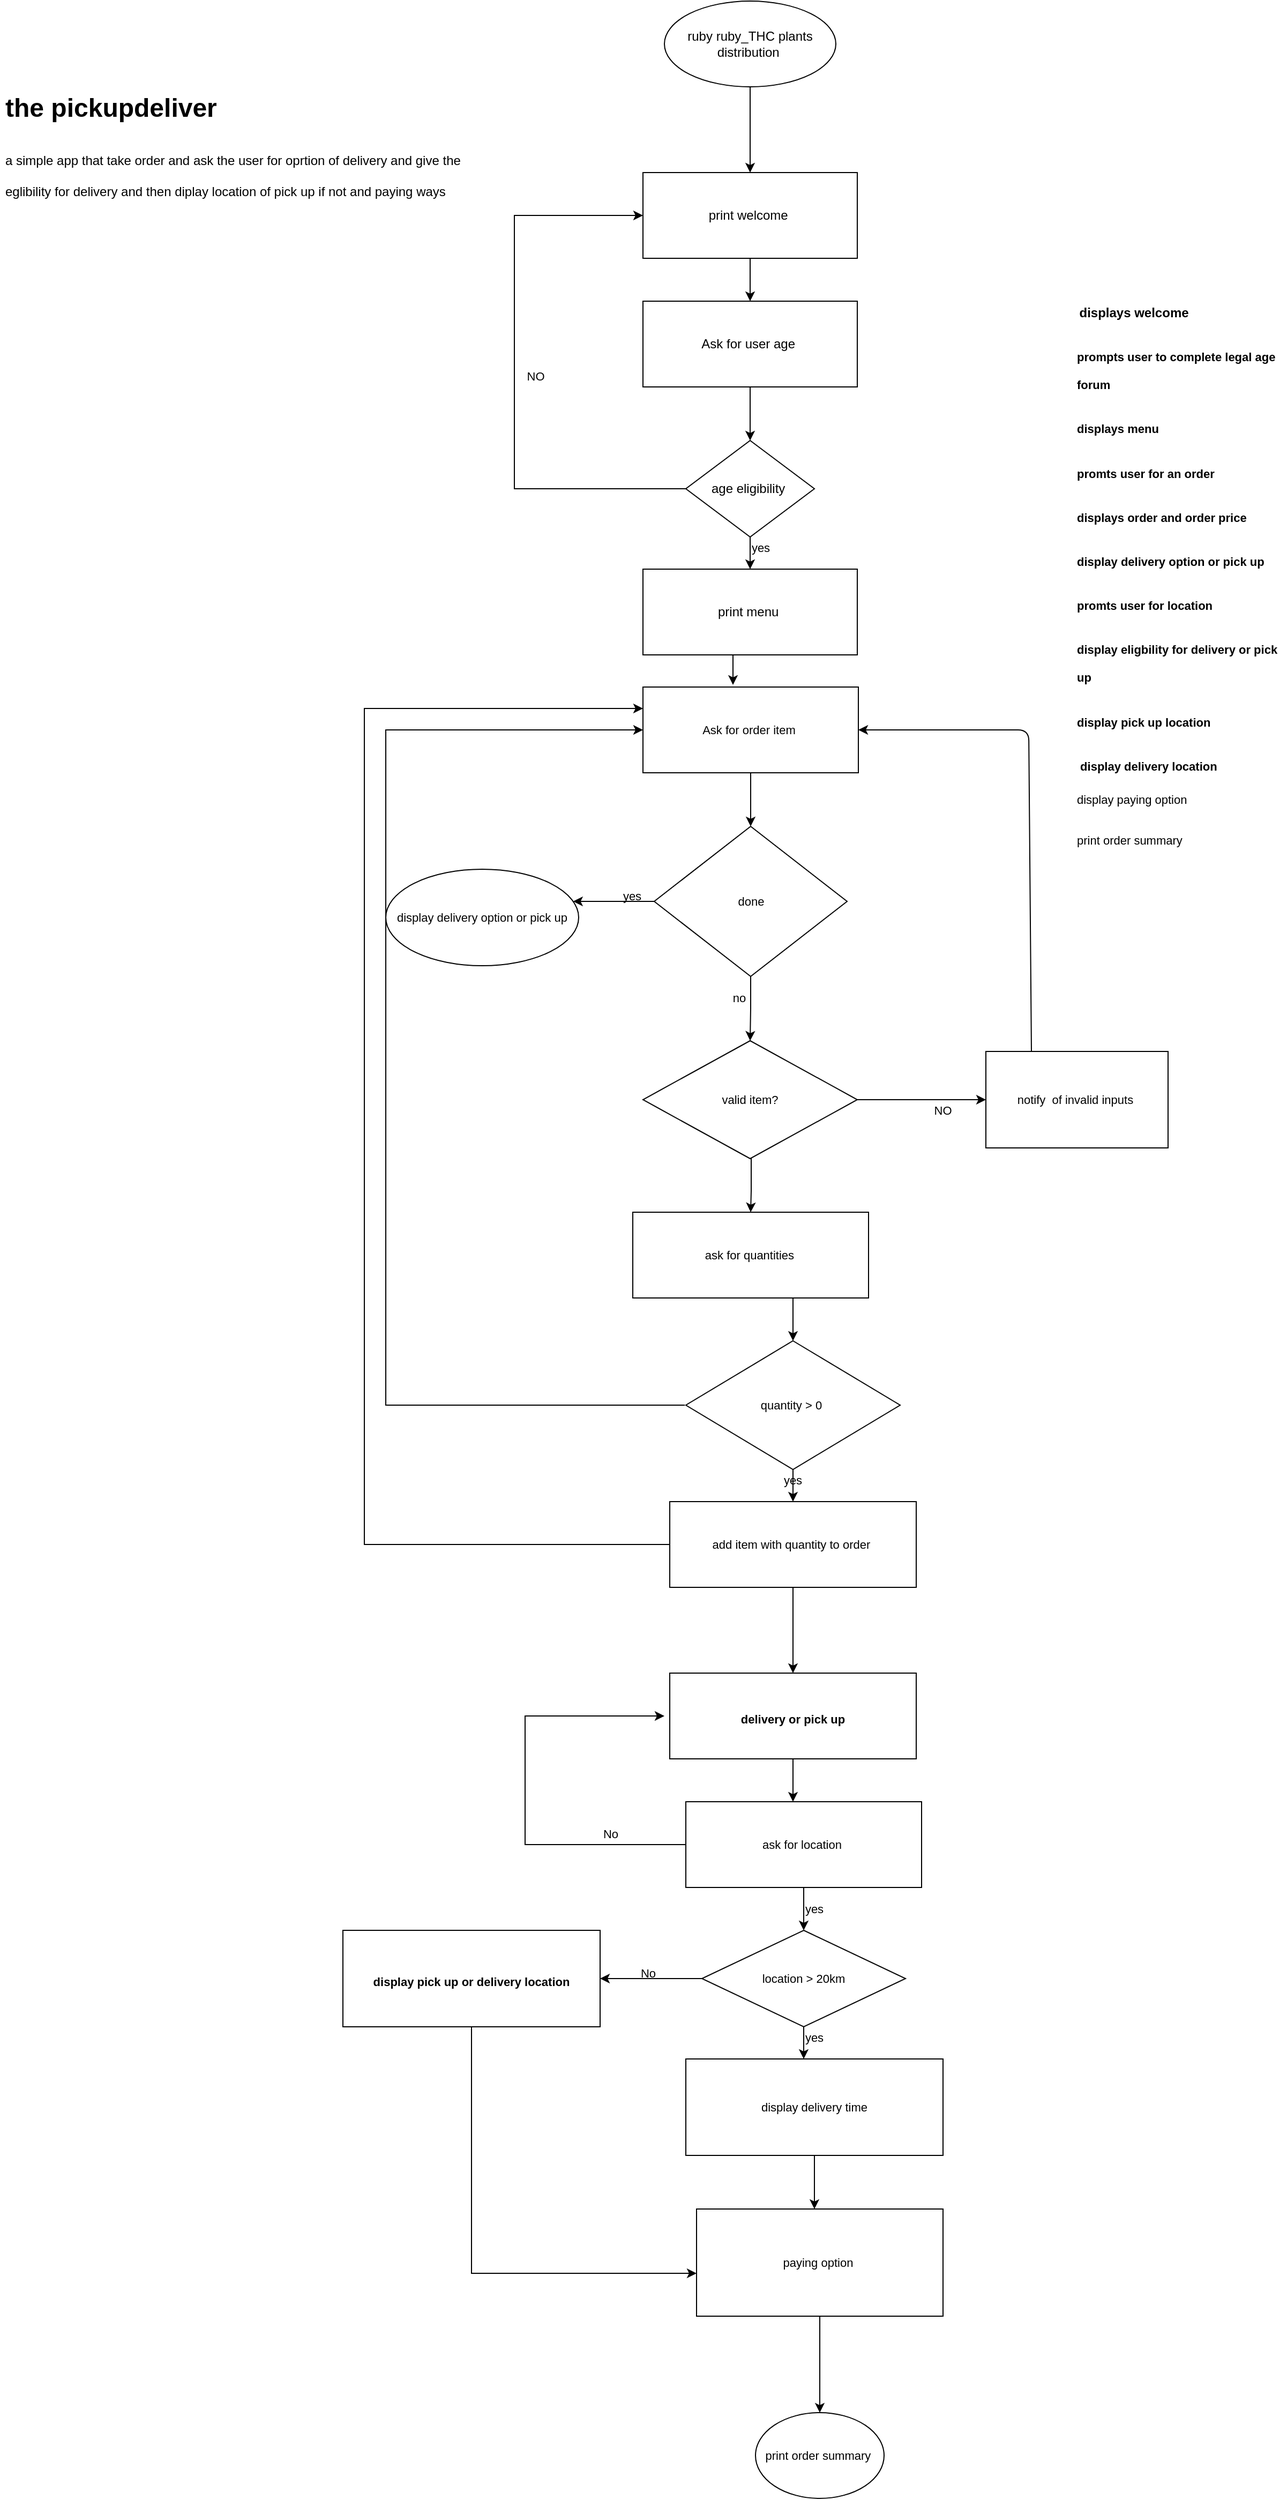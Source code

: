 <mxfile version="14.5.8" type="github">
  <diagram id="Q7RnT7Tq2QIqs8zPXzMK" name="Page-1">
    <mxGraphModel dx="2440" dy="1761" grid="1" gridSize="10" guides="1" tooltips="1" connect="1" arrows="1" fold="1" page="1" pageScale="1" pageWidth="850" pageHeight="1100" math="0" shadow="0">
      <root>
        <mxCell id="0" />
        <mxCell id="1" parent="0" />
        <mxCell id="2WRKa7Np__8dcBDP_joP-4" value="&lt;h1&gt;the pickupdeliver&lt;/h1&gt;&lt;h1&gt;&lt;span style=&quot;font-size: 12px ; font-weight: normal&quot;&gt;a simple app that take order and ask the user for oprtion of delivery and give the eglibility for delivery and then diplay location of pick up if not and paying ways&amp;nbsp;&lt;/span&gt;&lt;br&gt;&lt;/h1&gt;" style="text;html=1;strokeColor=none;fillColor=none;spacing=5;spacingTop=-20;whiteSpace=wrap;overflow=hidden;rounded=0;" vertex="1" parent="1">
          <mxGeometry x="-440" y="-160" width="440" height="160" as="geometry" />
        </mxCell>
        <mxCell id="2WRKa7Np__8dcBDP_joP-97" style="edgeStyle=orthogonalEdgeStyle;rounded=0;orthogonalLoop=1;jettySize=auto;html=1;fontSize=11;entryX=0.5;entryY=0;entryDx=0;entryDy=0;" edge="1" parent="1" source="2WRKa7Np__8dcBDP_joP-5" target="2WRKa7Np__8dcBDP_joP-8">
          <mxGeometry relative="1" as="geometry">
            <mxPoint x="260" y="-90" as="targetPoint" />
          </mxGeometry>
        </mxCell>
        <mxCell id="2WRKa7Np__8dcBDP_joP-5" value="ruby ruby_THC plants distribution&amp;nbsp;" style="ellipse;whiteSpace=wrap;html=1;" vertex="1" parent="1">
          <mxGeometry x="180" y="-240" width="160" height="80" as="geometry" />
        </mxCell>
        <mxCell id="2WRKa7Np__8dcBDP_joP-56" value="" style="edgeStyle=orthogonalEdgeStyle;rounded=0;orthogonalLoop=1;jettySize=auto;html=1;fontSize=11;" edge="1" parent="1" source="2WRKa7Np__8dcBDP_joP-8" target="2WRKa7Np__8dcBDP_joP-55">
          <mxGeometry relative="1" as="geometry" />
        </mxCell>
        <mxCell id="2WRKa7Np__8dcBDP_joP-8" value="print welcome&amp;nbsp;" style="rounded=0;whiteSpace=wrap;html=1;" vertex="1" parent="1">
          <mxGeometry x="160" y="-80" width="200" height="80" as="geometry" />
        </mxCell>
        <mxCell id="2WRKa7Np__8dcBDP_joP-11" value="print menu&amp;nbsp;" style="rounded=0;whiteSpace=wrap;html=1;" vertex="1" parent="1">
          <mxGeometry x="160" y="290" width="200" height="80" as="geometry" />
        </mxCell>
        <mxCell id="2WRKa7Np__8dcBDP_joP-10" value="&lt;h1&gt;&lt;font style=&quot;font-size: 8px&quot;&gt;&amp;nbsp;&lt;/font&gt;&lt;font style=&quot;font-size: 12px&quot;&gt;displays welcome&amp;nbsp;&lt;/font&gt;&lt;/h1&gt;&lt;h1&gt;&lt;font style=&quot;font-size: 11px&quot;&gt;prompts user to complete legal age forum&amp;nbsp;&lt;/font&gt;&lt;/h1&gt;&lt;h1&gt;&lt;font style=&quot;font-size: 11px&quot;&gt;displays menu&lt;/font&gt;&lt;/h1&gt;&lt;h1&gt;&lt;font style=&quot;font-size: 11px&quot;&gt;promts user for an order&lt;/font&gt;&lt;/h1&gt;&lt;h1&gt;&lt;font style=&quot;font-size: 11px&quot;&gt;displays order and order price&lt;/font&gt;&lt;/h1&gt;&lt;h1&gt;&lt;font style=&quot;font-size: 11px&quot;&gt;display delivery option or pick up&lt;/font&gt;&lt;/h1&gt;&lt;h1&gt;&lt;font style=&quot;font-size: 11px&quot;&gt;promts user for location&amp;nbsp;&lt;/font&gt;&lt;/h1&gt;&lt;h1&gt;&lt;font style=&quot;font-size: 11px&quot;&gt;display eligbility for delivery or pick up&lt;/font&gt;&lt;/h1&gt;&lt;h1&gt;&lt;font style=&quot;font-size: 11px&quot;&gt;display pick up location&lt;/font&gt;&lt;/h1&gt;&lt;h1&gt;&lt;font style=&quot;font-size: 11px&quot;&gt;&amp;nbsp;display delivery location&lt;/font&gt;&lt;/h1&gt;&lt;div&gt;&lt;font style=&quot;font-size: 11px&quot;&gt;&lt;span style=&quot;text-align: center&quot;&gt;display paying option&amp;nbsp;&lt;/span&gt;&lt;br&gt;&lt;/font&gt;&lt;/div&gt;&lt;h1&gt;&lt;span style=&quot;font-size: 11px ; font-weight: 400 ; text-align: center&quot;&gt;print order summary&amp;nbsp;&lt;/span&gt;&lt;br&gt;&lt;/h1&gt;&lt;div&gt;&lt;br&gt;&lt;/div&gt;" style="text;html=1;strokeColor=none;fillColor=none;spacing=5;spacingTop=-20;whiteSpace=wrap;overflow=hidden;rounded=0;fontSize=11;" vertex="1" parent="1">
          <mxGeometry x="560" y="30" width="200" height="530" as="geometry" />
        </mxCell>
        <mxCell id="2WRKa7Np__8dcBDP_joP-15" value="" style="edgeStyle=orthogonalEdgeStyle;rounded=0;orthogonalLoop=1;jettySize=auto;html=1;fontSize=11;exitX=0.5;exitY=1;exitDx=0;exitDy=0;" edge="1" parent="1" source="2WRKa7Np__8dcBDP_joP-21" target="2WRKa7Np__8dcBDP_joP-14">
          <mxGeometry relative="1" as="geometry">
            <mxPoint x="299" y="680" as="sourcePoint" />
            <Array as="points" />
          </mxGeometry>
        </mxCell>
        <mxCell id="2WRKa7Np__8dcBDP_joP-22" value="" style="edgeStyle=orthogonalEdgeStyle;rounded=0;orthogonalLoop=1;jettySize=auto;html=1;fontSize=11;" edge="1" parent="1" source="2WRKa7Np__8dcBDP_joP-13" target="2WRKa7Np__8dcBDP_joP-21">
          <mxGeometry relative="1" as="geometry" />
        </mxCell>
        <mxCell id="2WRKa7Np__8dcBDP_joP-13" value="Ask for order item&amp;nbsp;" style="rounded=0;whiteSpace=wrap;html=1;fontSize=11;" vertex="1" parent="1">
          <mxGeometry x="160" y="400" width="201" height="80" as="geometry" />
        </mxCell>
        <mxCell id="2WRKa7Np__8dcBDP_joP-34" value="" style="edgeStyle=orthogonalEdgeStyle;rounded=0;orthogonalLoop=1;jettySize=auto;html=1;fontSize=11;entryX=0.5;entryY=0;entryDx=0;entryDy=0;" edge="1" parent="1" source="2WRKa7Np__8dcBDP_joP-14" target="2WRKa7Np__8dcBDP_joP-33">
          <mxGeometry relative="1" as="geometry">
            <Array as="points">
              <mxPoint x="261" y="870" />
              <mxPoint x="261" y="870" />
            </Array>
          </mxGeometry>
        </mxCell>
        <mxCell id="2WRKa7Np__8dcBDP_joP-14" value="valid item?" style="rhombus;whiteSpace=wrap;html=1;rounded=0;fontSize=11;" vertex="1" parent="1">
          <mxGeometry x="160" y="730" width="200" height="110" as="geometry" />
        </mxCell>
        <mxCell id="2WRKa7Np__8dcBDP_joP-17" value="notify&amp;nbsp; of invalid inputs&amp;nbsp;" style="whiteSpace=wrap;html=1;rounded=0;fontSize=11;" vertex="1" parent="1">
          <mxGeometry x="480" y="740" width="170" height="90" as="geometry" />
        </mxCell>
        <mxCell id="2WRKa7Np__8dcBDP_joP-19" value="" style="endArrow=classic;html=1;fontSize=11;entryX=0;entryY=0.5;entryDx=0;entryDy=0;exitX=1;exitY=0.5;exitDx=0;exitDy=0;" edge="1" parent="1" source="2WRKa7Np__8dcBDP_joP-14" target="2WRKa7Np__8dcBDP_joP-17">
          <mxGeometry width="50" height="50" relative="1" as="geometry">
            <mxPoint x="399" y="575" as="sourcePoint" />
            <mxPoint x="449" y="525" as="targetPoint" />
          </mxGeometry>
        </mxCell>
        <mxCell id="2WRKa7Np__8dcBDP_joP-20" value="" style="endArrow=classic;html=1;fontSize=11;entryX=1;entryY=0.5;entryDx=0;entryDy=0;exitX=0.25;exitY=0;exitDx=0;exitDy=0;" edge="1" parent="1" source="2WRKa7Np__8dcBDP_joP-17" target="2WRKa7Np__8dcBDP_joP-13">
          <mxGeometry width="50" height="50" relative="1" as="geometry">
            <mxPoint x="460" y="570" as="sourcePoint" />
            <mxPoint x="559" y="440" as="targetPoint" />
            <Array as="points">
              <mxPoint x="520" y="440" />
            </Array>
          </mxGeometry>
        </mxCell>
        <mxCell id="2WRKa7Np__8dcBDP_joP-31" value="" style="edgeStyle=orthogonalEdgeStyle;rounded=0;orthogonalLoop=1;jettySize=auto;html=1;fontSize=11;exitX=0;exitY=0.5;exitDx=0;exitDy=0;" edge="1" parent="1" source="2WRKa7Np__8dcBDP_joP-21" target="2WRKa7Np__8dcBDP_joP-30">
          <mxGeometry relative="1" as="geometry">
            <Array as="points">
              <mxPoint x="130" y="600" />
              <mxPoint x="130" y="600" />
            </Array>
          </mxGeometry>
        </mxCell>
        <mxCell id="2WRKa7Np__8dcBDP_joP-21" value="done" style="rhombus;whiteSpace=wrap;html=1;rounded=0;fontSize=11;" vertex="1" parent="1">
          <mxGeometry x="170.5" y="530" width="180" height="140" as="geometry" />
        </mxCell>
        <mxCell id="2WRKa7Np__8dcBDP_joP-24" value="no" style="text;html=1;strokeColor=none;fillColor=none;align=center;verticalAlign=middle;whiteSpace=wrap;rounded=0;fontSize=11;" vertex="1" parent="1">
          <mxGeometry x="230" y="680" width="40" height="20" as="geometry" />
        </mxCell>
        <mxCell id="2WRKa7Np__8dcBDP_joP-27" value="NO" style="text;html=1;strokeColor=none;fillColor=none;align=center;verticalAlign=middle;whiteSpace=wrap;rounded=0;fontSize=11;" vertex="1" parent="1">
          <mxGeometry x="420" y="785" width="40" height="20" as="geometry" />
        </mxCell>
        <mxCell id="2WRKa7Np__8dcBDP_joP-30" value="display delivery option or pick up" style="ellipse;whiteSpace=wrap;html=1;rounded=0;fontSize=11;" vertex="1" parent="1">
          <mxGeometry x="-80" y="570" width="180" height="90" as="geometry" />
        </mxCell>
        <mxCell id="2WRKa7Np__8dcBDP_joP-32" value="yes" style="text;html=1;strokeColor=none;fillColor=none;align=center;verticalAlign=middle;whiteSpace=wrap;rounded=0;fontSize=11;" vertex="1" parent="1">
          <mxGeometry x="140" y="590" width="20" height="10" as="geometry" />
        </mxCell>
        <mxCell id="2WRKa7Np__8dcBDP_joP-42" value="" style="edgeStyle=orthogonalEdgeStyle;rounded=0;orthogonalLoop=1;jettySize=auto;html=1;fontSize=11;" edge="1" parent="1" source="2WRKa7Np__8dcBDP_joP-33" target="2WRKa7Np__8dcBDP_joP-41">
          <mxGeometry relative="1" as="geometry">
            <Array as="points">
              <mxPoint x="300" y="1000" />
              <mxPoint x="300" y="1000" />
            </Array>
          </mxGeometry>
        </mxCell>
        <mxCell id="2WRKa7Np__8dcBDP_joP-33" value="ask for quantities&amp;nbsp;" style="whiteSpace=wrap;html=1;rounded=0;fontSize=11;" vertex="1" parent="1">
          <mxGeometry x="150.5" y="890" width="220" height="80" as="geometry" />
        </mxCell>
        <mxCell id="2WRKa7Np__8dcBDP_joP-39" value="" style="endArrow=classic;html=1;fontSize=11;entryX=0.418;entryY=-0.025;entryDx=0;entryDy=0;entryPerimeter=0;" edge="1" parent="1" target="2WRKa7Np__8dcBDP_joP-13">
          <mxGeometry width="50" height="50" relative="1" as="geometry">
            <mxPoint x="244" y="370" as="sourcePoint" />
            <mxPoint x="570" y="380" as="targetPoint" />
            <Array as="points" />
          </mxGeometry>
        </mxCell>
        <mxCell id="2WRKa7Np__8dcBDP_joP-44" value="" style="edgeStyle=orthogonalEdgeStyle;rounded=0;orthogonalLoop=1;jettySize=auto;html=1;fontSize=11;" edge="1" parent="1" source="2WRKa7Np__8dcBDP_joP-41" target="2WRKa7Np__8dcBDP_joP-43">
          <mxGeometry relative="1" as="geometry" />
        </mxCell>
        <mxCell id="2WRKa7Np__8dcBDP_joP-48" style="edgeStyle=orthogonalEdgeStyle;rounded=0;orthogonalLoop=1;jettySize=auto;html=1;entryX=0;entryY=0.5;entryDx=0;entryDy=0;fontSize=11;" edge="1" parent="1" target="2WRKa7Np__8dcBDP_joP-13">
          <mxGeometry relative="1" as="geometry">
            <mxPoint x="199" y="1070" as="sourcePoint" />
            <Array as="points">
              <mxPoint x="-80" y="1070" />
              <mxPoint x="-80" y="440" />
            </Array>
          </mxGeometry>
        </mxCell>
        <mxCell id="2WRKa7Np__8dcBDP_joP-41" value="quantity &amp;gt; 0&amp;nbsp;" style="rhombus;whiteSpace=wrap;html=1;rounded=0;fontSize=11;" vertex="1" parent="1">
          <mxGeometry x="200" y="1010" width="200" height="120" as="geometry" />
        </mxCell>
        <mxCell id="2WRKa7Np__8dcBDP_joP-46" style="edgeStyle=orthogonalEdgeStyle;rounded=0;orthogonalLoop=1;jettySize=auto;html=1;fontSize=11;entryX=0;entryY=0.25;entryDx=0;entryDy=0;" edge="1" parent="1" source="2WRKa7Np__8dcBDP_joP-43" target="2WRKa7Np__8dcBDP_joP-13">
          <mxGeometry relative="1" as="geometry">
            <mxPoint x="-100" y="410" as="targetPoint" />
            <Array as="points">
              <mxPoint x="-100" y="1200" />
              <mxPoint x="-100" y="420" />
            </Array>
          </mxGeometry>
        </mxCell>
        <mxCell id="2WRKa7Np__8dcBDP_joP-64" value="" style="edgeStyle=orthogonalEdgeStyle;rounded=0;orthogonalLoop=1;jettySize=auto;html=1;fontSize=11;" edge="1" parent="1" source="2WRKa7Np__8dcBDP_joP-43" target="2WRKa7Np__8dcBDP_joP-63">
          <mxGeometry relative="1" as="geometry" />
        </mxCell>
        <mxCell id="2WRKa7Np__8dcBDP_joP-43" value="add item with quantity to order&amp;nbsp;" style="whiteSpace=wrap;html=1;rounded=0;fontSize=11;" vertex="1" parent="1">
          <mxGeometry x="185" y="1160" width="230" height="80" as="geometry" />
        </mxCell>
        <mxCell id="2WRKa7Np__8dcBDP_joP-45" value="yes" style="text;html=1;strokeColor=none;fillColor=none;align=center;verticalAlign=middle;whiteSpace=wrap;rounded=0;fontSize=11;" vertex="1" parent="1">
          <mxGeometry x="280" y="1130" width="40" height="20" as="geometry" />
        </mxCell>
        <mxCell id="2WRKa7Np__8dcBDP_joP-58" value="" style="edgeStyle=orthogonalEdgeStyle;rounded=0;orthogonalLoop=1;jettySize=auto;html=1;fontSize=11;" edge="1" parent="1" source="2WRKa7Np__8dcBDP_joP-55" target="2WRKa7Np__8dcBDP_joP-57">
          <mxGeometry relative="1" as="geometry" />
        </mxCell>
        <mxCell id="2WRKa7Np__8dcBDP_joP-55" value="Ask for user age&amp;nbsp;" style="whiteSpace=wrap;html=1;rounded=0;" vertex="1" parent="1">
          <mxGeometry x="160" y="40" width="200" height="80" as="geometry" />
        </mxCell>
        <mxCell id="2WRKa7Np__8dcBDP_joP-59" value="" style="edgeStyle=orthogonalEdgeStyle;rounded=0;orthogonalLoop=1;jettySize=auto;html=1;fontSize=11;" edge="1" parent="1" source="2WRKa7Np__8dcBDP_joP-57" target="2WRKa7Np__8dcBDP_joP-11">
          <mxGeometry relative="1" as="geometry" />
        </mxCell>
        <mxCell id="2WRKa7Np__8dcBDP_joP-61" style="edgeStyle=orthogonalEdgeStyle;rounded=0;orthogonalLoop=1;jettySize=auto;html=1;fontSize=11;entryX=0;entryY=0.5;entryDx=0;entryDy=0;" edge="1" parent="1" source="2WRKa7Np__8dcBDP_joP-57" target="2WRKa7Np__8dcBDP_joP-8">
          <mxGeometry relative="1" as="geometry">
            <mxPoint x="120" y="-40" as="targetPoint" />
            <Array as="points">
              <mxPoint x="40" y="215" />
              <mxPoint x="40" y="-40" />
            </Array>
          </mxGeometry>
        </mxCell>
        <mxCell id="2WRKa7Np__8dcBDP_joP-57" value="age eligibility&amp;nbsp;" style="rhombus;whiteSpace=wrap;html=1;rounded=0;" vertex="1" parent="1">
          <mxGeometry x="200" y="170" width="120" height="90" as="geometry" />
        </mxCell>
        <mxCell id="2WRKa7Np__8dcBDP_joP-60" value="yes&lt;br&gt;" style="text;html=1;strokeColor=none;fillColor=none;align=center;verticalAlign=middle;whiteSpace=wrap;rounded=0;fontSize=11;" vertex="1" parent="1">
          <mxGeometry x="250" y="260" width="40" height="20" as="geometry" />
        </mxCell>
        <mxCell id="2WRKa7Np__8dcBDP_joP-62" value="NO" style="text;html=1;strokeColor=none;fillColor=none;align=center;verticalAlign=middle;whiteSpace=wrap;rounded=0;fontSize=11;" vertex="1" parent="1">
          <mxGeometry x="40" y="100" width="40" height="20" as="geometry" />
        </mxCell>
        <mxCell id="2WRKa7Np__8dcBDP_joP-68" value="" style="edgeStyle=orthogonalEdgeStyle;rounded=0;orthogonalLoop=1;jettySize=auto;html=1;fontSize=11;" edge="1" parent="1" source="2WRKa7Np__8dcBDP_joP-63">
          <mxGeometry relative="1" as="geometry">
            <mxPoint x="300" y="1440" as="targetPoint" />
          </mxGeometry>
        </mxCell>
        <mxCell id="2WRKa7Np__8dcBDP_joP-63" value="&lt;h1 style=&quot;text-align: left&quot;&gt;&lt;font style=&quot;font-size: 11px&quot;&gt;delivery or pick up&lt;/font&gt;&lt;/h1&gt;" style="whiteSpace=wrap;html=1;rounded=0;fontSize=11;" vertex="1" parent="1">
          <mxGeometry x="185" y="1320" width="230" height="80" as="geometry" />
        </mxCell>
        <mxCell id="2WRKa7Np__8dcBDP_joP-79" style="edgeStyle=orthogonalEdgeStyle;rounded=0;orthogonalLoop=1;jettySize=auto;html=1;entryX=0.5;entryY=0;entryDx=0;entryDy=0;fontSize=11;" edge="1" parent="1" source="2WRKa7Np__8dcBDP_joP-75" target="2WRKa7Np__8dcBDP_joP-76">
          <mxGeometry relative="1" as="geometry" />
        </mxCell>
        <mxCell id="2WRKa7Np__8dcBDP_joP-82" value="" style="edgeStyle=orthogonalEdgeStyle;rounded=0;orthogonalLoop=1;jettySize=auto;html=1;fontSize=11;" edge="1" parent="1" source="2WRKa7Np__8dcBDP_joP-75">
          <mxGeometry relative="1" as="geometry">
            <mxPoint x="180" y="1360" as="targetPoint" />
            <Array as="points">
              <mxPoint x="50" y="1480" />
              <mxPoint x="50" y="1360" />
            </Array>
          </mxGeometry>
        </mxCell>
        <mxCell id="2WRKa7Np__8dcBDP_joP-75" value="ask for location&amp;nbsp;" style="rounded=0;whiteSpace=wrap;html=1;fontSize=11;" vertex="1" parent="1">
          <mxGeometry x="200" y="1440" width="220" height="80" as="geometry" />
        </mxCell>
        <mxCell id="2WRKa7Np__8dcBDP_joP-78" value="" style="edgeStyle=orthogonalEdgeStyle;rounded=0;orthogonalLoop=1;jettySize=auto;html=1;fontSize=11;" edge="1" parent="1" source="2WRKa7Np__8dcBDP_joP-76">
          <mxGeometry relative="1" as="geometry">
            <mxPoint x="310" y="1680" as="targetPoint" />
          </mxGeometry>
        </mxCell>
        <mxCell id="2WRKa7Np__8dcBDP_joP-88" style="edgeStyle=orthogonalEdgeStyle;rounded=0;orthogonalLoop=1;jettySize=auto;html=1;fontSize=11;" edge="1" parent="1" source="2WRKa7Np__8dcBDP_joP-76" target="2WRKa7Np__8dcBDP_joP-84">
          <mxGeometry relative="1" as="geometry" />
        </mxCell>
        <mxCell id="2WRKa7Np__8dcBDP_joP-76" value="location &amp;gt; 20km" style="rhombus;whiteSpace=wrap;html=1;fontSize=11;" vertex="1" parent="1">
          <mxGeometry x="215" y="1560" width="190" height="90" as="geometry" />
        </mxCell>
        <mxCell id="2WRKa7Np__8dcBDP_joP-80" value="yes" style="text;html=1;strokeColor=none;fillColor=none;align=center;verticalAlign=middle;whiteSpace=wrap;rounded=0;fontSize=11;" vertex="1" parent="1">
          <mxGeometry x="300" y="1530" width="40" height="20" as="geometry" />
        </mxCell>
        <mxCell id="2WRKa7Np__8dcBDP_joP-83" value="No" style="text;html=1;strokeColor=none;fillColor=none;align=center;verticalAlign=middle;whiteSpace=wrap;rounded=0;fontSize=11;" vertex="1" parent="1">
          <mxGeometry x="110" y="1460" width="40" height="20" as="geometry" />
        </mxCell>
        <mxCell id="2WRKa7Np__8dcBDP_joP-92" style="edgeStyle=orthogonalEdgeStyle;rounded=0;orthogonalLoop=1;jettySize=auto;html=1;exitX=0.5;exitY=1;exitDx=0;exitDy=0;fontSize=11;" edge="1" parent="1" source="2WRKa7Np__8dcBDP_joP-84">
          <mxGeometry relative="1" as="geometry">
            <mxPoint x="210" y="1880" as="targetPoint" />
            <Array as="points">
              <mxPoint y="1840" />
              <mxPoint y="1840" />
            </Array>
          </mxGeometry>
        </mxCell>
        <mxCell id="2WRKa7Np__8dcBDP_joP-84" value="&lt;h1 style=&quot;text-align: left&quot;&gt;&lt;font style=&quot;font-size: 11px&quot;&gt;display pick up or delivery location&lt;/font&gt;&lt;/h1&gt;" style="rounded=0;whiteSpace=wrap;html=1;fontSize=11;" vertex="1" parent="1">
          <mxGeometry x="-120" y="1560" width="240" height="90" as="geometry" />
        </mxCell>
        <mxCell id="2WRKa7Np__8dcBDP_joP-86" value="yes" style="text;html=1;strokeColor=none;fillColor=none;align=center;verticalAlign=middle;whiteSpace=wrap;rounded=0;fontSize=11;" vertex="1" parent="1">
          <mxGeometry x="300" y="1650" width="40" height="20" as="geometry" />
        </mxCell>
        <mxCell id="2WRKa7Np__8dcBDP_joP-90" style="edgeStyle=orthogonalEdgeStyle;rounded=0;orthogonalLoop=1;jettySize=auto;html=1;exitX=0.5;exitY=1;exitDx=0;exitDy=0;fontSize=11;" edge="1" parent="1" source="2WRKa7Np__8dcBDP_joP-87">
          <mxGeometry relative="1" as="geometry">
            <mxPoint x="320" y="1820" as="targetPoint" />
          </mxGeometry>
        </mxCell>
        <mxCell id="2WRKa7Np__8dcBDP_joP-87" value="display delivery time" style="rounded=0;whiteSpace=wrap;html=1;fontSize=11;" vertex="1" parent="1">
          <mxGeometry x="200" y="1680" width="240" height="90" as="geometry" />
        </mxCell>
        <mxCell id="2WRKa7Np__8dcBDP_joP-95" value="" style="edgeStyle=orthogonalEdgeStyle;rounded=0;orthogonalLoop=1;jettySize=auto;html=1;fontSize=11;" edge="1" parent="1" source="2WRKa7Np__8dcBDP_joP-89" target="2WRKa7Np__8dcBDP_joP-94">
          <mxGeometry relative="1" as="geometry" />
        </mxCell>
        <mxCell id="2WRKa7Np__8dcBDP_joP-89" value="paying option&amp;nbsp;" style="rounded=0;whiteSpace=wrap;html=1;fontSize=11;" vertex="1" parent="1">
          <mxGeometry x="210" y="1820" width="230" height="100" as="geometry" />
        </mxCell>
        <mxCell id="2WRKa7Np__8dcBDP_joP-91" value="No" style="text;html=1;strokeColor=none;fillColor=none;align=center;verticalAlign=middle;whiteSpace=wrap;rounded=0;fontSize=11;" vertex="1" parent="1">
          <mxGeometry x="145" y="1590" width="40" height="20" as="geometry" />
        </mxCell>
        <mxCell id="2WRKa7Np__8dcBDP_joP-94" value="print order summary&amp;nbsp;" style="ellipse;whiteSpace=wrap;html=1;rounded=0;fontSize=11;" vertex="1" parent="1">
          <mxGeometry x="265" y="2010" width="120" height="80" as="geometry" />
        </mxCell>
      </root>
    </mxGraphModel>
  </diagram>
</mxfile>
